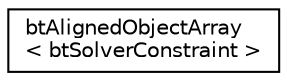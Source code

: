 digraph "Graphical Class Hierarchy"
{
  edge [fontname="Helvetica",fontsize="10",labelfontname="Helvetica",labelfontsize="10"];
  node [fontname="Helvetica",fontsize="10",shape=record];
  rankdir="LR";
  Node1 [label="btAlignedObjectArray\l\< btSolverConstraint \>",height=0.2,width=0.4,color="black", fillcolor="white", style="filled",URL="$classbt_aligned_object_array.html"];
}
